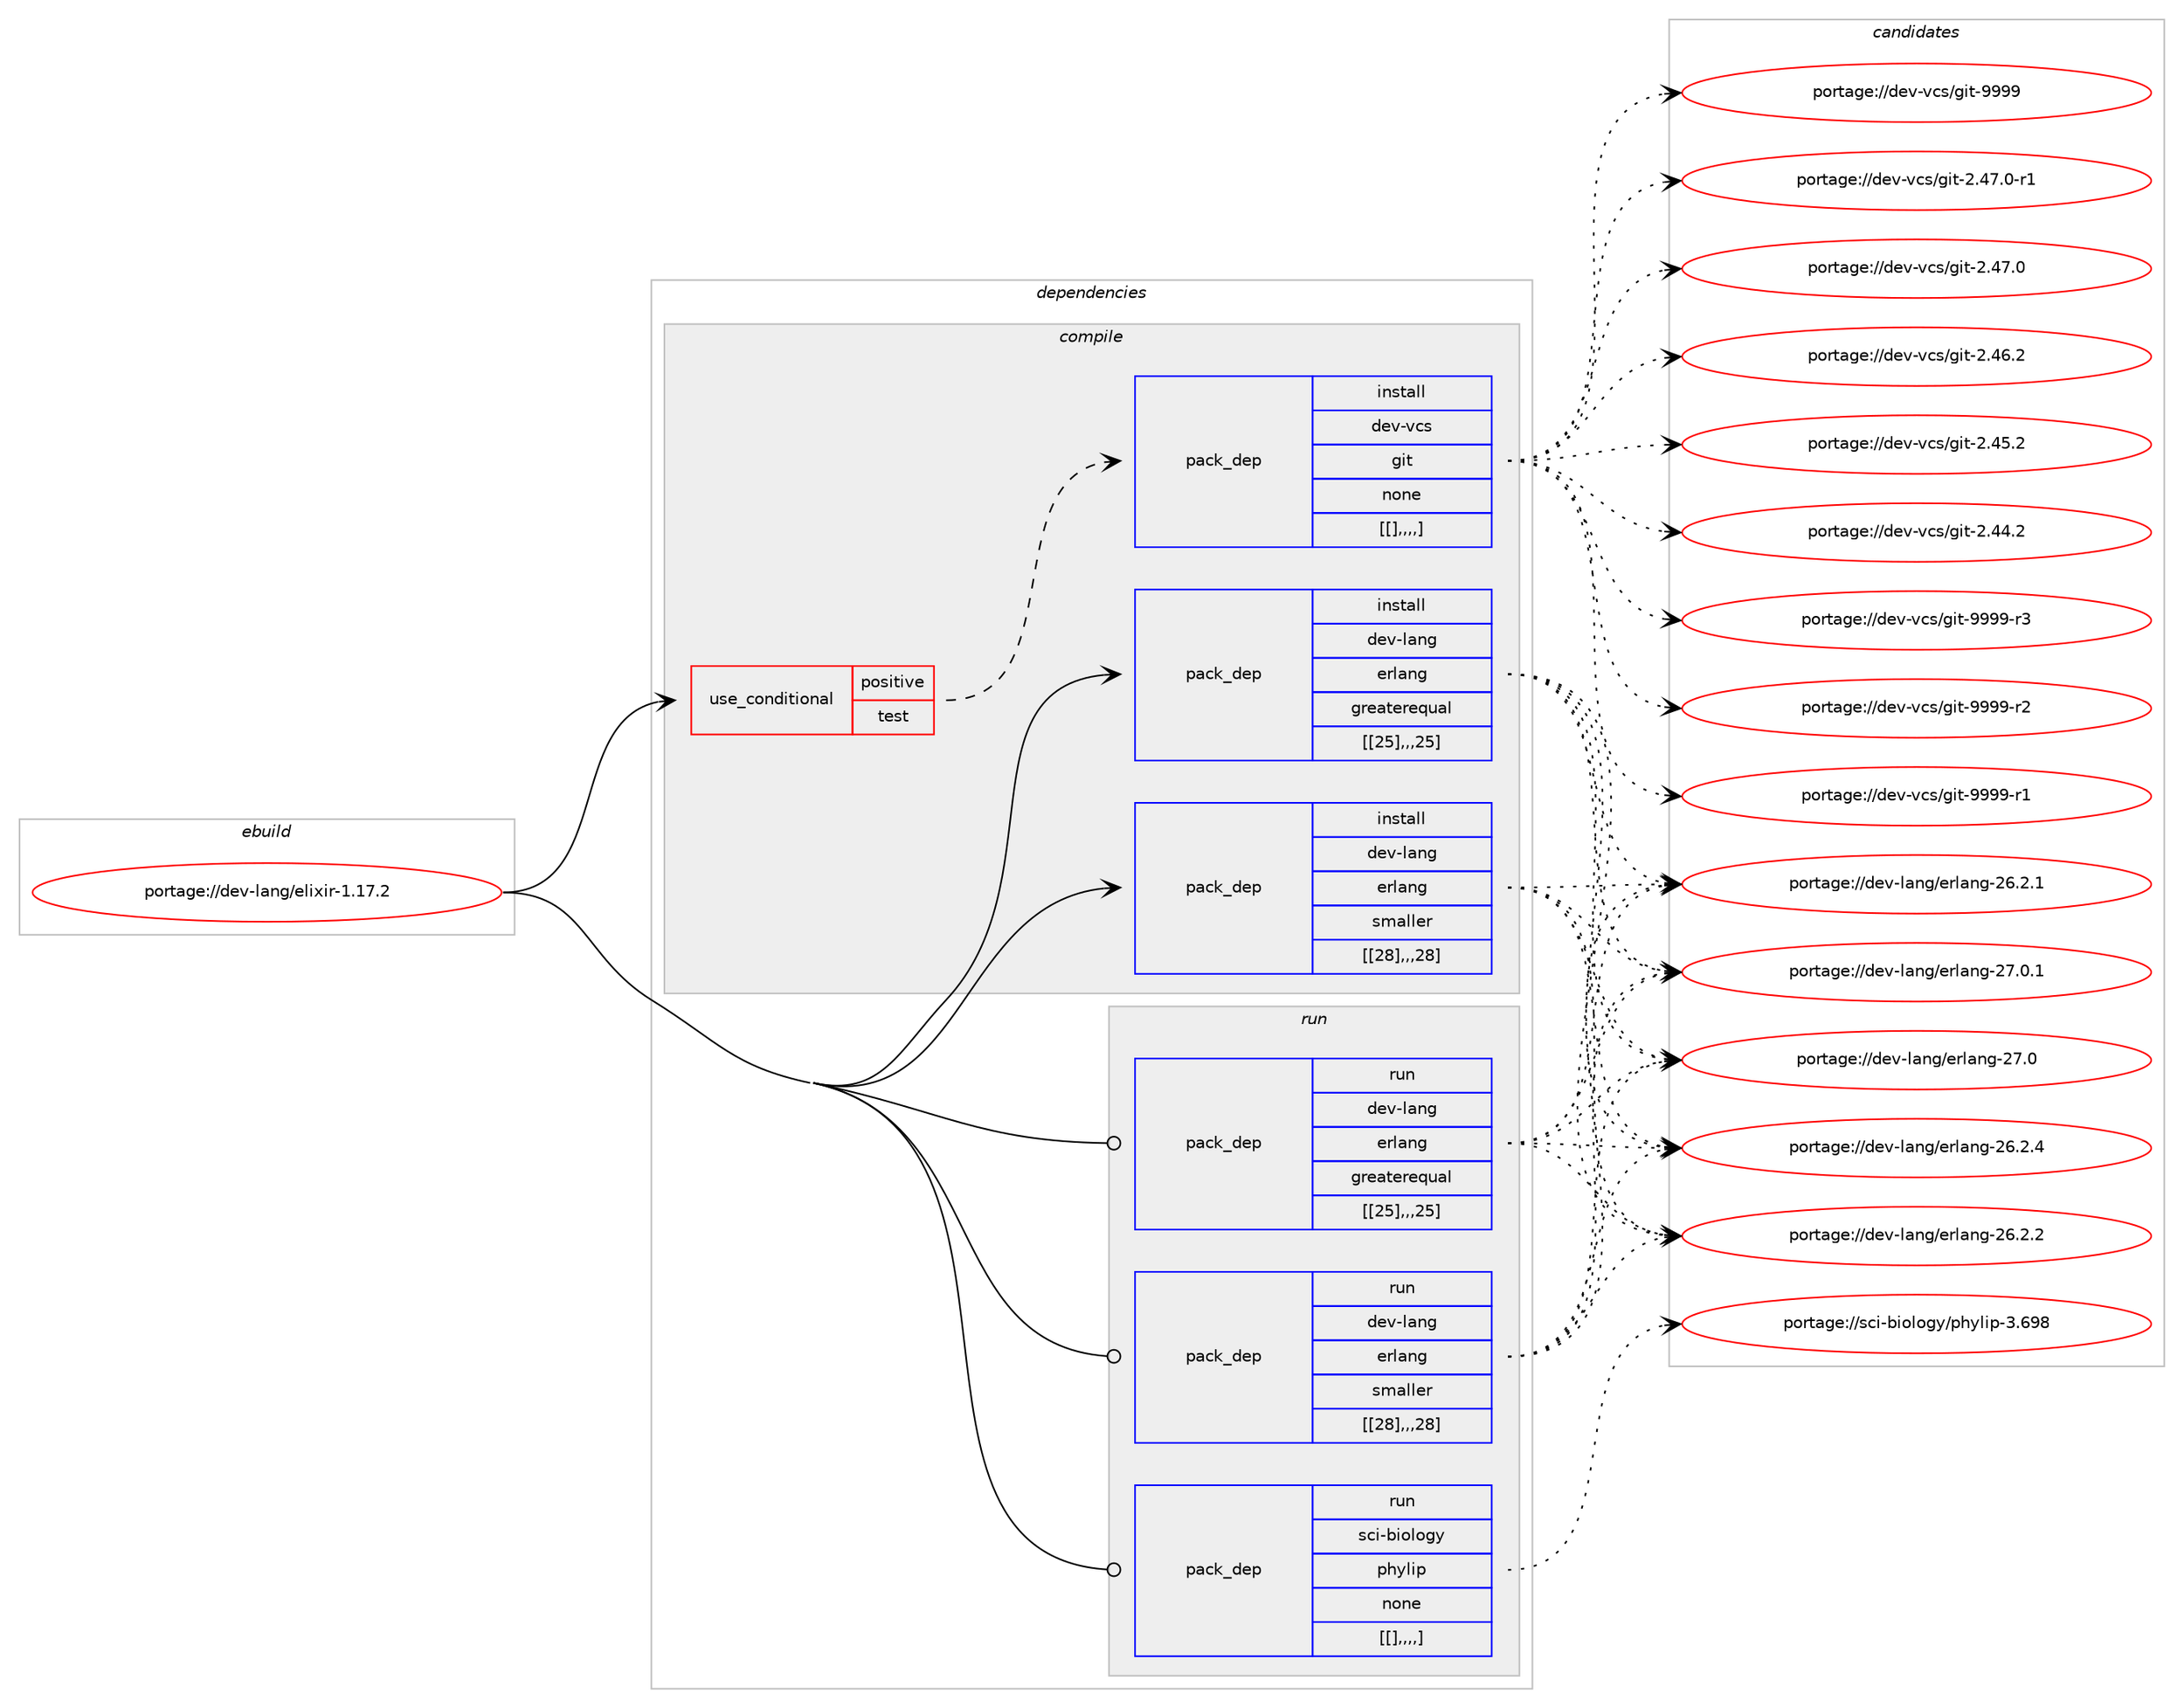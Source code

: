 digraph prolog {

# *************
# Graph options
# *************

newrank=true;
concentrate=true;
compound=true;
graph [rankdir=LR,fontname=Helvetica,fontsize=10,ranksep=1.5];#, ranksep=2.5, nodesep=0.2];
edge  [arrowhead=vee];
node  [fontname=Helvetica,fontsize=10];

# **********
# The ebuild
# **********

subgraph cluster_leftcol {
color=gray;
label=<<i>ebuild</i>>;
id [label="portage://dev-lang/elixir-1.17.2", color=red, width=4, href="../dev-lang/elixir-1.17.2.svg"];
}

# ****************
# The dependencies
# ****************

subgraph cluster_midcol {
color=gray;
label=<<i>dependencies</i>>;
subgraph cluster_compile {
fillcolor="#eeeeee";
style=filled;
label=<<i>compile</i>>;
subgraph cond24581 {
dependency102652 [label=<<TABLE BORDER="0" CELLBORDER="1" CELLSPACING="0" CELLPADDING="4"><TR><TD ROWSPAN="3" CELLPADDING="10">use_conditional</TD></TR><TR><TD>positive</TD></TR><TR><TD>test</TD></TR></TABLE>>, shape=none, color=red];
subgraph pack76952 {
dependency102685 [label=<<TABLE BORDER="0" CELLBORDER="1" CELLSPACING="0" CELLPADDING="4" WIDTH="220"><TR><TD ROWSPAN="6" CELLPADDING="30">pack_dep</TD></TR><TR><TD WIDTH="110">install</TD></TR><TR><TD>dev-vcs</TD></TR><TR><TD>git</TD></TR><TR><TD>none</TD></TR><TR><TD>[[],,,,]</TD></TR></TABLE>>, shape=none, color=blue];
}
dependency102652:e -> dependency102685:w [weight=20,style="dashed",arrowhead="vee"];
}
id:e -> dependency102652:w [weight=20,style="solid",arrowhead="vee"];
subgraph pack76956 {
dependency102687 [label=<<TABLE BORDER="0" CELLBORDER="1" CELLSPACING="0" CELLPADDING="4" WIDTH="220"><TR><TD ROWSPAN="6" CELLPADDING="30">pack_dep</TD></TR><TR><TD WIDTH="110">install</TD></TR><TR><TD>dev-lang</TD></TR><TR><TD>erlang</TD></TR><TR><TD>greaterequal</TD></TR><TR><TD>[[25],,,25]</TD></TR></TABLE>>, shape=none, color=blue];
}
id:e -> dependency102687:w [weight=20,style="solid",arrowhead="vee"];
subgraph pack76959 {
dependency102704 [label=<<TABLE BORDER="0" CELLBORDER="1" CELLSPACING="0" CELLPADDING="4" WIDTH="220"><TR><TD ROWSPAN="6" CELLPADDING="30">pack_dep</TD></TR><TR><TD WIDTH="110">install</TD></TR><TR><TD>dev-lang</TD></TR><TR><TD>erlang</TD></TR><TR><TD>smaller</TD></TR><TR><TD>[[28],,,28]</TD></TR></TABLE>>, shape=none, color=blue];
}
id:e -> dependency102704:w [weight=20,style="solid",arrowhead="vee"];
}
subgraph cluster_compileandrun {
fillcolor="#eeeeee";
style=filled;
label=<<i>compile and run</i>>;
}
subgraph cluster_run {
fillcolor="#eeeeee";
style=filled;
label=<<i>run</i>>;
subgraph pack76981 {
dependency102720 [label=<<TABLE BORDER="0" CELLBORDER="1" CELLSPACING="0" CELLPADDING="4" WIDTH="220"><TR><TD ROWSPAN="6" CELLPADDING="30">pack_dep</TD></TR><TR><TD WIDTH="110">run</TD></TR><TR><TD>dev-lang</TD></TR><TR><TD>erlang</TD></TR><TR><TD>greaterequal</TD></TR><TR><TD>[[25],,,25]</TD></TR></TABLE>>, shape=none, color=blue];
}
id:e -> dependency102720:w [weight=20,style="solid",arrowhead="odot"];
subgraph pack77003 {
dependency102758 [label=<<TABLE BORDER="0" CELLBORDER="1" CELLSPACING="0" CELLPADDING="4" WIDTH="220"><TR><TD ROWSPAN="6" CELLPADDING="30">pack_dep</TD></TR><TR><TD WIDTH="110">run</TD></TR><TR><TD>dev-lang</TD></TR><TR><TD>erlang</TD></TR><TR><TD>smaller</TD></TR><TR><TD>[[28],,,28]</TD></TR></TABLE>>, shape=none, color=blue];
}
id:e -> dependency102758:w [weight=20,style="solid",arrowhead="odot"];
subgraph pack77026 {
dependency102783 [label=<<TABLE BORDER="0" CELLBORDER="1" CELLSPACING="0" CELLPADDING="4" WIDTH="220"><TR><TD ROWSPAN="6" CELLPADDING="30">pack_dep</TD></TR><TR><TD WIDTH="110">run</TD></TR><TR><TD>sci-biology</TD></TR><TR><TD>phylip</TD></TR><TR><TD>none</TD></TR><TR><TD>[[],,,,]</TD></TR></TABLE>>, shape=none, color=blue];
}
id:e -> dependency102783:w [weight=20,style="solid",arrowhead="odot"];
}
}

# **************
# The candidates
# **************

subgraph cluster_choices {
rank=same;
color=gray;
label=<<i>candidates</i>>;

subgraph choice76583 {
color=black;
nodesep=1;
choice10010111845118991154710310511645575757574511451 [label="portage://dev-vcs/git-9999-r3", color=red, width=4,href="../dev-vcs/git-9999-r3.svg"];
choice10010111845118991154710310511645575757574511450 [label="portage://dev-vcs/git-9999-r2", color=red, width=4,href="../dev-vcs/git-9999-r2.svg"];
choice10010111845118991154710310511645575757574511449 [label="portage://dev-vcs/git-9999-r1", color=red, width=4,href="../dev-vcs/git-9999-r1.svg"];
choice1001011184511899115471031051164557575757 [label="portage://dev-vcs/git-9999", color=red, width=4,href="../dev-vcs/git-9999.svg"];
choice100101118451189911547103105116455046525546484511449 [label="portage://dev-vcs/git-2.47.0-r1", color=red, width=4,href="../dev-vcs/git-2.47.0-r1.svg"];
choice10010111845118991154710310511645504652554648 [label="portage://dev-vcs/git-2.47.0", color=red, width=4,href="../dev-vcs/git-2.47.0.svg"];
choice10010111845118991154710310511645504652544650 [label="portage://dev-vcs/git-2.46.2", color=red, width=4,href="../dev-vcs/git-2.46.2.svg"];
choice10010111845118991154710310511645504652534650 [label="portage://dev-vcs/git-2.45.2", color=red, width=4,href="../dev-vcs/git-2.45.2.svg"];
choice10010111845118991154710310511645504652524650 [label="portage://dev-vcs/git-2.44.2", color=red, width=4,href="../dev-vcs/git-2.44.2.svg"];
dependency102685:e -> choice10010111845118991154710310511645575757574511451:w [style=dotted,weight="100"];
dependency102685:e -> choice10010111845118991154710310511645575757574511450:w [style=dotted,weight="100"];
dependency102685:e -> choice10010111845118991154710310511645575757574511449:w [style=dotted,weight="100"];
dependency102685:e -> choice1001011184511899115471031051164557575757:w [style=dotted,weight="100"];
dependency102685:e -> choice100101118451189911547103105116455046525546484511449:w [style=dotted,weight="100"];
dependency102685:e -> choice10010111845118991154710310511645504652554648:w [style=dotted,weight="100"];
dependency102685:e -> choice10010111845118991154710310511645504652544650:w [style=dotted,weight="100"];
dependency102685:e -> choice10010111845118991154710310511645504652534650:w [style=dotted,weight="100"];
dependency102685:e -> choice10010111845118991154710310511645504652524650:w [style=dotted,weight="100"];
}
subgraph choice76680 {
color=black;
nodesep=1;
choice1001011184510897110103471011141089711010345505546484649 [label="portage://dev-lang/erlang-27.0.1", color=red, width=4,href="../dev-lang/erlang-27.0.1.svg"];
choice100101118451089711010347101114108971101034550554648 [label="portage://dev-lang/erlang-27.0", color=red, width=4,href="../dev-lang/erlang-27.0.svg"];
choice1001011184510897110103471011141089711010345505446504652 [label="portage://dev-lang/erlang-26.2.4", color=red, width=4,href="../dev-lang/erlang-26.2.4.svg"];
choice1001011184510897110103471011141089711010345505446504650 [label="portage://dev-lang/erlang-26.2.2", color=red, width=4,href="../dev-lang/erlang-26.2.2.svg"];
choice1001011184510897110103471011141089711010345505446504649 [label="portage://dev-lang/erlang-26.2.1", color=red, width=4,href="../dev-lang/erlang-26.2.1.svg"];
dependency102687:e -> choice1001011184510897110103471011141089711010345505546484649:w [style=dotted,weight="100"];
dependency102687:e -> choice100101118451089711010347101114108971101034550554648:w [style=dotted,weight="100"];
dependency102687:e -> choice1001011184510897110103471011141089711010345505446504652:w [style=dotted,weight="100"];
dependency102687:e -> choice1001011184510897110103471011141089711010345505446504650:w [style=dotted,weight="100"];
dependency102687:e -> choice1001011184510897110103471011141089711010345505446504649:w [style=dotted,weight="100"];
}
subgraph choice76685 {
color=black;
nodesep=1;
choice1001011184510897110103471011141089711010345505546484649 [label="portage://dev-lang/erlang-27.0.1", color=red, width=4,href="../dev-lang/erlang-27.0.1.svg"];
choice100101118451089711010347101114108971101034550554648 [label="portage://dev-lang/erlang-27.0", color=red, width=4,href="../dev-lang/erlang-27.0.svg"];
choice1001011184510897110103471011141089711010345505446504652 [label="portage://dev-lang/erlang-26.2.4", color=red, width=4,href="../dev-lang/erlang-26.2.4.svg"];
choice1001011184510897110103471011141089711010345505446504650 [label="portage://dev-lang/erlang-26.2.2", color=red, width=4,href="../dev-lang/erlang-26.2.2.svg"];
choice1001011184510897110103471011141089711010345505446504649 [label="portage://dev-lang/erlang-26.2.1", color=red, width=4,href="../dev-lang/erlang-26.2.1.svg"];
dependency102704:e -> choice1001011184510897110103471011141089711010345505546484649:w [style=dotted,weight="100"];
dependency102704:e -> choice100101118451089711010347101114108971101034550554648:w [style=dotted,weight="100"];
dependency102704:e -> choice1001011184510897110103471011141089711010345505446504652:w [style=dotted,weight="100"];
dependency102704:e -> choice1001011184510897110103471011141089711010345505446504650:w [style=dotted,weight="100"];
dependency102704:e -> choice1001011184510897110103471011141089711010345505446504649:w [style=dotted,weight="100"];
}
subgraph choice76692 {
color=black;
nodesep=1;
choice1001011184510897110103471011141089711010345505546484649 [label="portage://dev-lang/erlang-27.0.1", color=red, width=4,href="../dev-lang/erlang-27.0.1.svg"];
choice100101118451089711010347101114108971101034550554648 [label="portage://dev-lang/erlang-27.0", color=red, width=4,href="../dev-lang/erlang-27.0.svg"];
choice1001011184510897110103471011141089711010345505446504652 [label="portage://dev-lang/erlang-26.2.4", color=red, width=4,href="../dev-lang/erlang-26.2.4.svg"];
choice1001011184510897110103471011141089711010345505446504650 [label="portage://dev-lang/erlang-26.2.2", color=red, width=4,href="../dev-lang/erlang-26.2.2.svg"];
choice1001011184510897110103471011141089711010345505446504649 [label="portage://dev-lang/erlang-26.2.1", color=red, width=4,href="../dev-lang/erlang-26.2.1.svg"];
dependency102720:e -> choice1001011184510897110103471011141089711010345505546484649:w [style=dotted,weight="100"];
dependency102720:e -> choice100101118451089711010347101114108971101034550554648:w [style=dotted,weight="100"];
dependency102720:e -> choice1001011184510897110103471011141089711010345505446504652:w [style=dotted,weight="100"];
dependency102720:e -> choice1001011184510897110103471011141089711010345505446504650:w [style=dotted,weight="100"];
dependency102720:e -> choice1001011184510897110103471011141089711010345505446504649:w [style=dotted,weight="100"];
}
subgraph choice76693 {
color=black;
nodesep=1;
choice1001011184510897110103471011141089711010345505546484649 [label="portage://dev-lang/erlang-27.0.1", color=red, width=4,href="../dev-lang/erlang-27.0.1.svg"];
choice100101118451089711010347101114108971101034550554648 [label="portage://dev-lang/erlang-27.0", color=red, width=4,href="../dev-lang/erlang-27.0.svg"];
choice1001011184510897110103471011141089711010345505446504652 [label="portage://dev-lang/erlang-26.2.4", color=red, width=4,href="../dev-lang/erlang-26.2.4.svg"];
choice1001011184510897110103471011141089711010345505446504650 [label="portage://dev-lang/erlang-26.2.2", color=red, width=4,href="../dev-lang/erlang-26.2.2.svg"];
choice1001011184510897110103471011141089711010345505446504649 [label="portage://dev-lang/erlang-26.2.1", color=red, width=4,href="../dev-lang/erlang-26.2.1.svg"];
dependency102758:e -> choice1001011184510897110103471011141089711010345505546484649:w [style=dotted,weight="100"];
dependency102758:e -> choice100101118451089711010347101114108971101034550554648:w [style=dotted,weight="100"];
dependency102758:e -> choice1001011184510897110103471011141089711010345505446504652:w [style=dotted,weight="100"];
dependency102758:e -> choice1001011184510897110103471011141089711010345505446504650:w [style=dotted,weight="100"];
dependency102758:e -> choice1001011184510897110103471011141089711010345505446504649:w [style=dotted,weight="100"];
}
subgraph choice76695 {
color=black;
nodesep=1;
choice11599105459810511110811110312147112104121108105112455146545756 [label="portage://sci-biology/phylip-3.698", color=red, width=4,href="../sci-biology/phylip-3.698.svg"];
dependency102783:e -> choice11599105459810511110811110312147112104121108105112455146545756:w [style=dotted,weight="100"];
}
}

}
